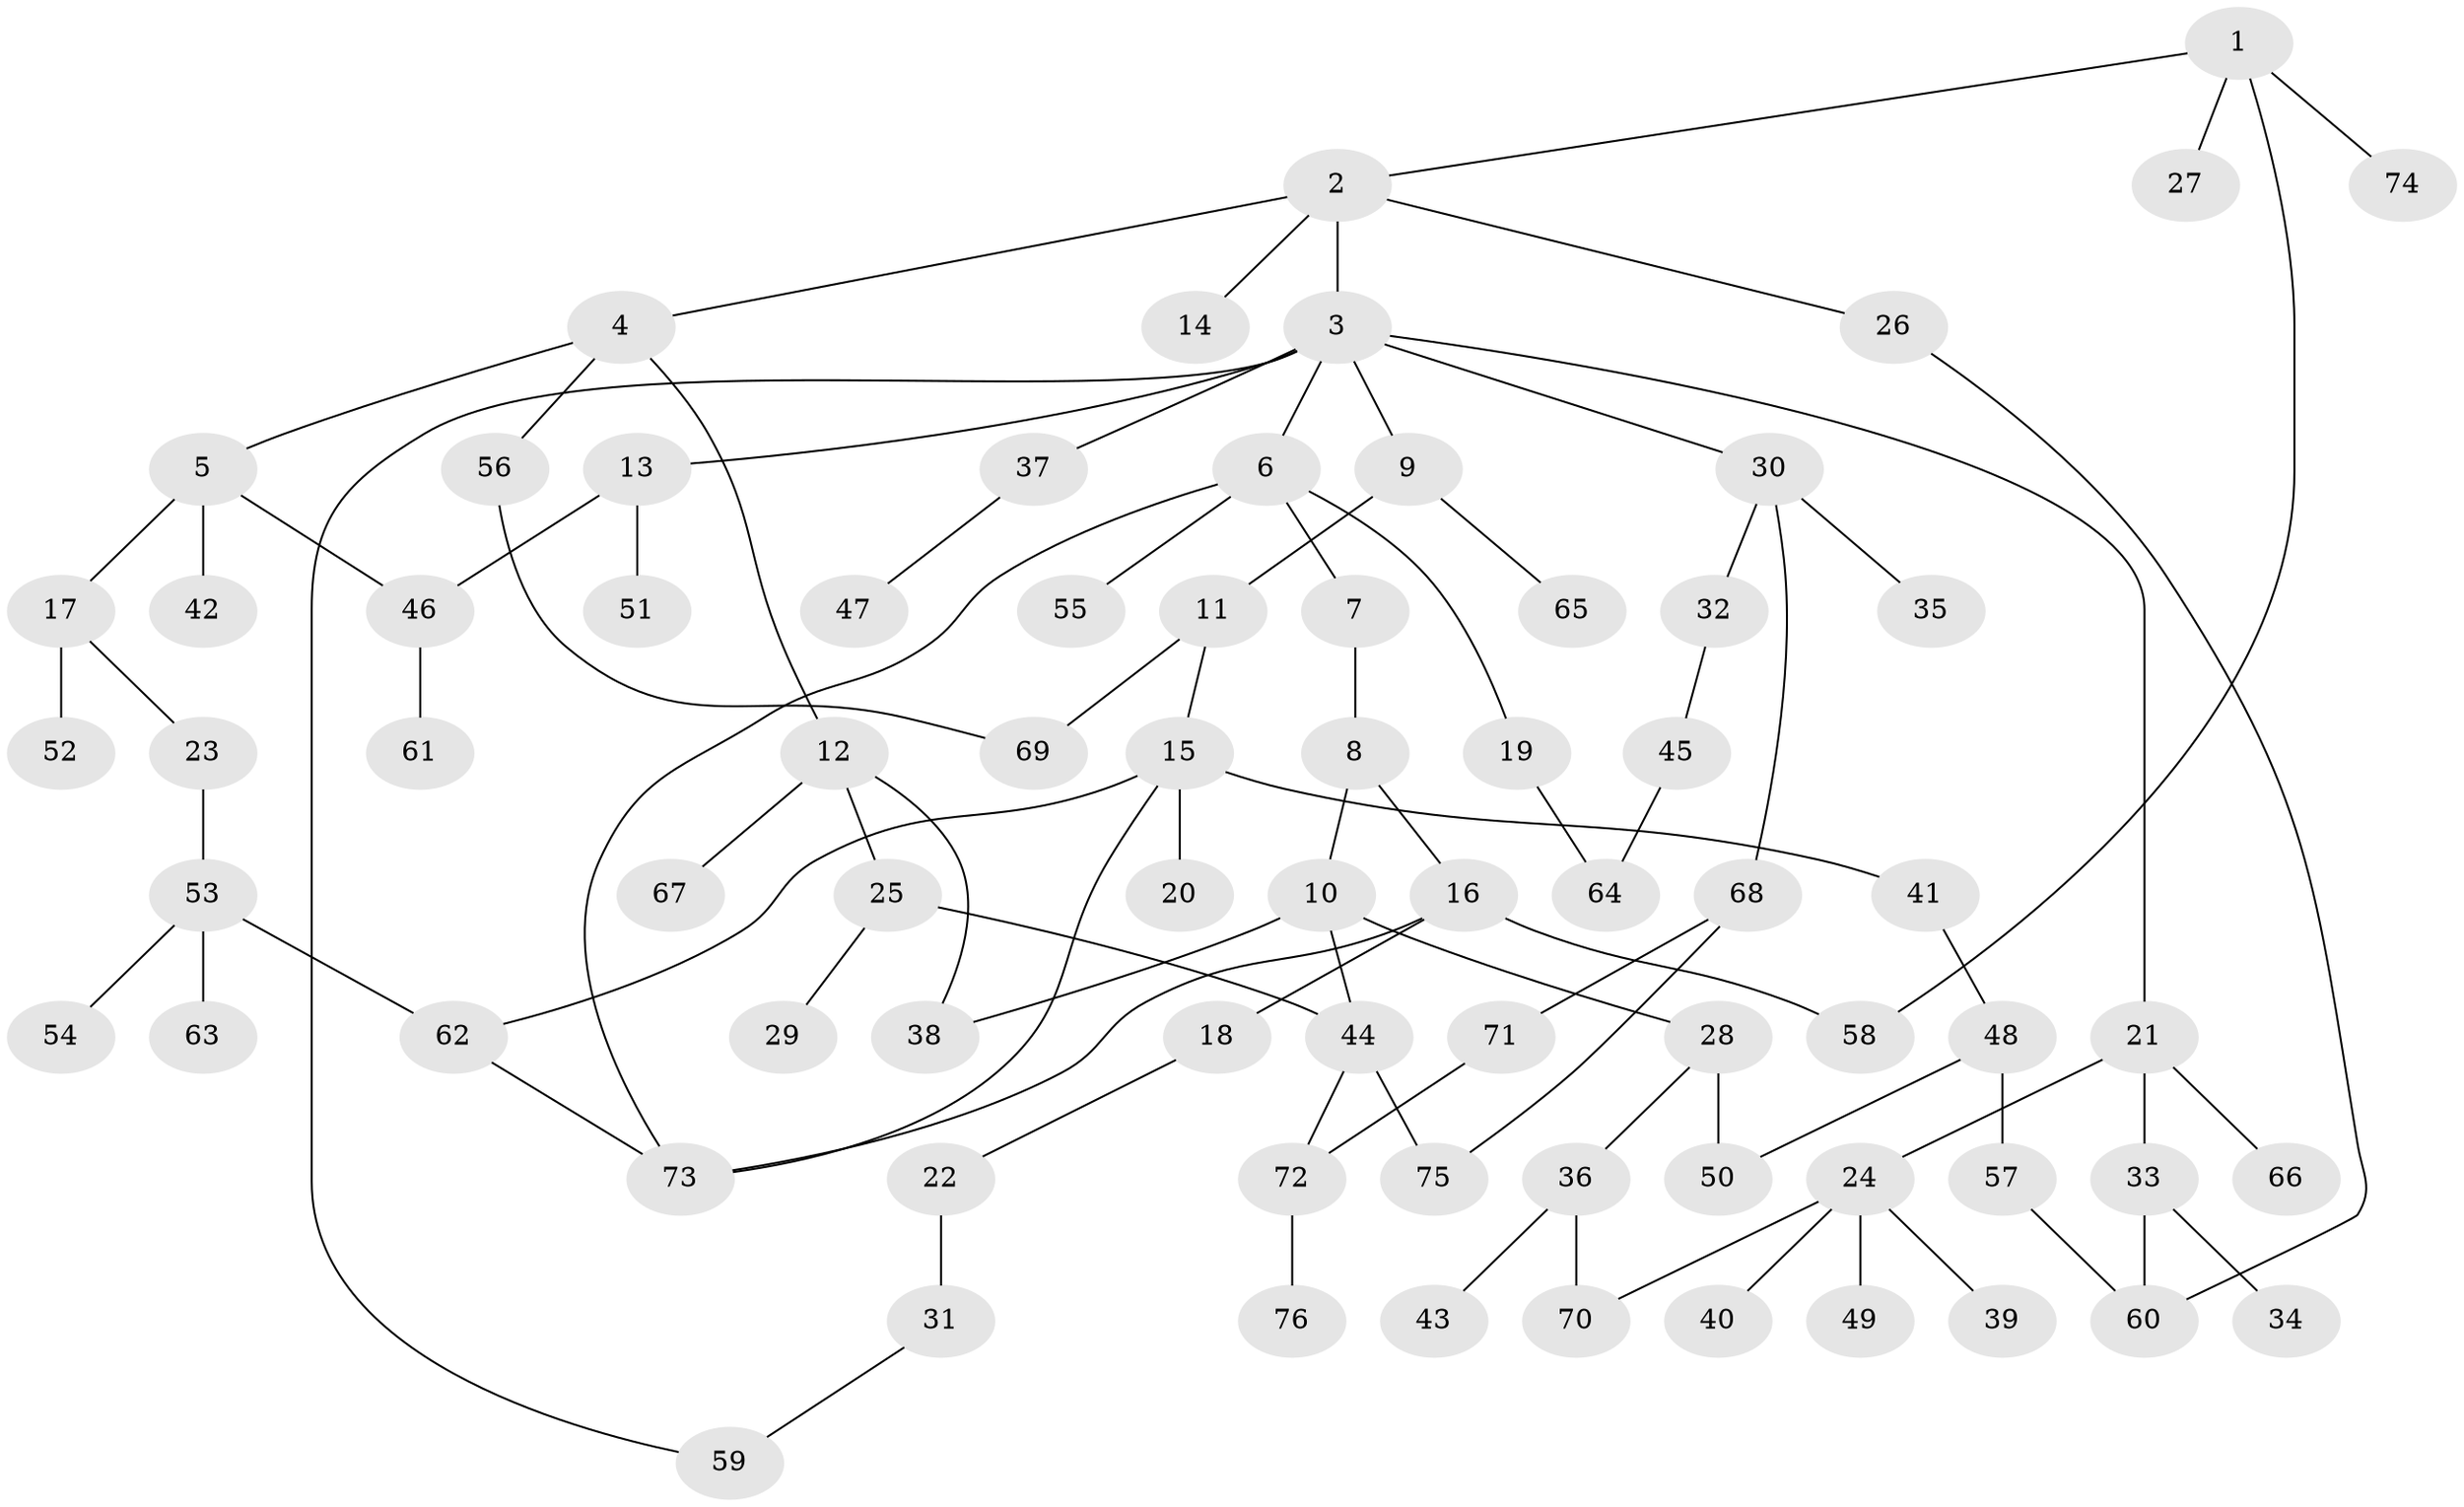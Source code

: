 // Generated by graph-tools (version 1.1) at 2025/01/03/09/25 03:01:11]
// undirected, 76 vertices, 92 edges
graph export_dot {
graph [start="1"]
  node [color=gray90,style=filled];
  1;
  2;
  3;
  4;
  5;
  6;
  7;
  8;
  9;
  10;
  11;
  12;
  13;
  14;
  15;
  16;
  17;
  18;
  19;
  20;
  21;
  22;
  23;
  24;
  25;
  26;
  27;
  28;
  29;
  30;
  31;
  32;
  33;
  34;
  35;
  36;
  37;
  38;
  39;
  40;
  41;
  42;
  43;
  44;
  45;
  46;
  47;
  48;
  49;
  50;
  51;
  52;
  53;
  54;
  55;
  56;
  57;
  58;
  59;
  60;
  61;
  62;
  63;
  64;
  65;
  66;
  67;
  68;
  69;
  70;
  71;
  72;
  73;
  74;
  75;
  76;
  1 -- 2;
  1 -- 27;
  1 -- 74;
  1 -- 58;
  2 -- 3;
  2 -- 4;
  2 -- 14;
  2 -- 26;
  3 -- 6;
  3 -- 9;
  3 -- 13;
  3 -- 21;
  3 -- 30;
  3 -- 37;
  3 -- 59;
  4 -- 5;
  4 -- 12;
  4 -- 56;
  5 -- 17;
  5 -- 42;
  5 -- 46;
  6 -- 7;
  6 -- 19;
  6 -- 55;
  6 -- 73;
  7 -- 8;
  8 -- 10;
  8 -- 16;
  9 -- 11;
  9 -- 65;
  10 -- 28;
  10 -- 38;
  10 -- 44;
  11 -- 15;
  11 -- 69;
  12 -- 25;
  12 -- 67;
  12 -- 38;
  13 -- 46;
  13 -- 51;
  15 -- 20;
  15 -- 41;
  15 -- 62;
  15 -- 73;
  16 -- 18;
  16 -- 58;
  16 -- 73;
  17 -- 23;
  17 -- 52;
  18 -- 22;
  19 -- 64;
  21 -- 24;
  21 -- 33;
  21 -- 66;
  22 -- 31;
  23 -- 53;
  24 -- 39;
  24 -- 40;
  24 -- 49;
  24 -- 70;
  25 -- 29;
  25 -- 44;
  26 -- 60;
  28 -- 36;
  28 -- 50;
  30 -- 32;
  30 -- 35;
  30 -- 68;
  31 -- 59;
  32 -- 45;
  33 -- 34;
  33 -- 60;
  36 -- 43;
  36 -- 70;
  37 -- 47;
  41 -- 48;
  44 -- 72;
  44 -- 75;
  45 -- 64;
  46 -- 61;
  48 -- 57;
  48 -- 50;
  53 -- 54;
  53 -- 63;
  53 -- 62;
  56 -- 69;
  57 -- 60;
  62 -- 73;
  68 -- 71;
  68 -- 75;
  71 -- 72;
  72 -- 76;
}
